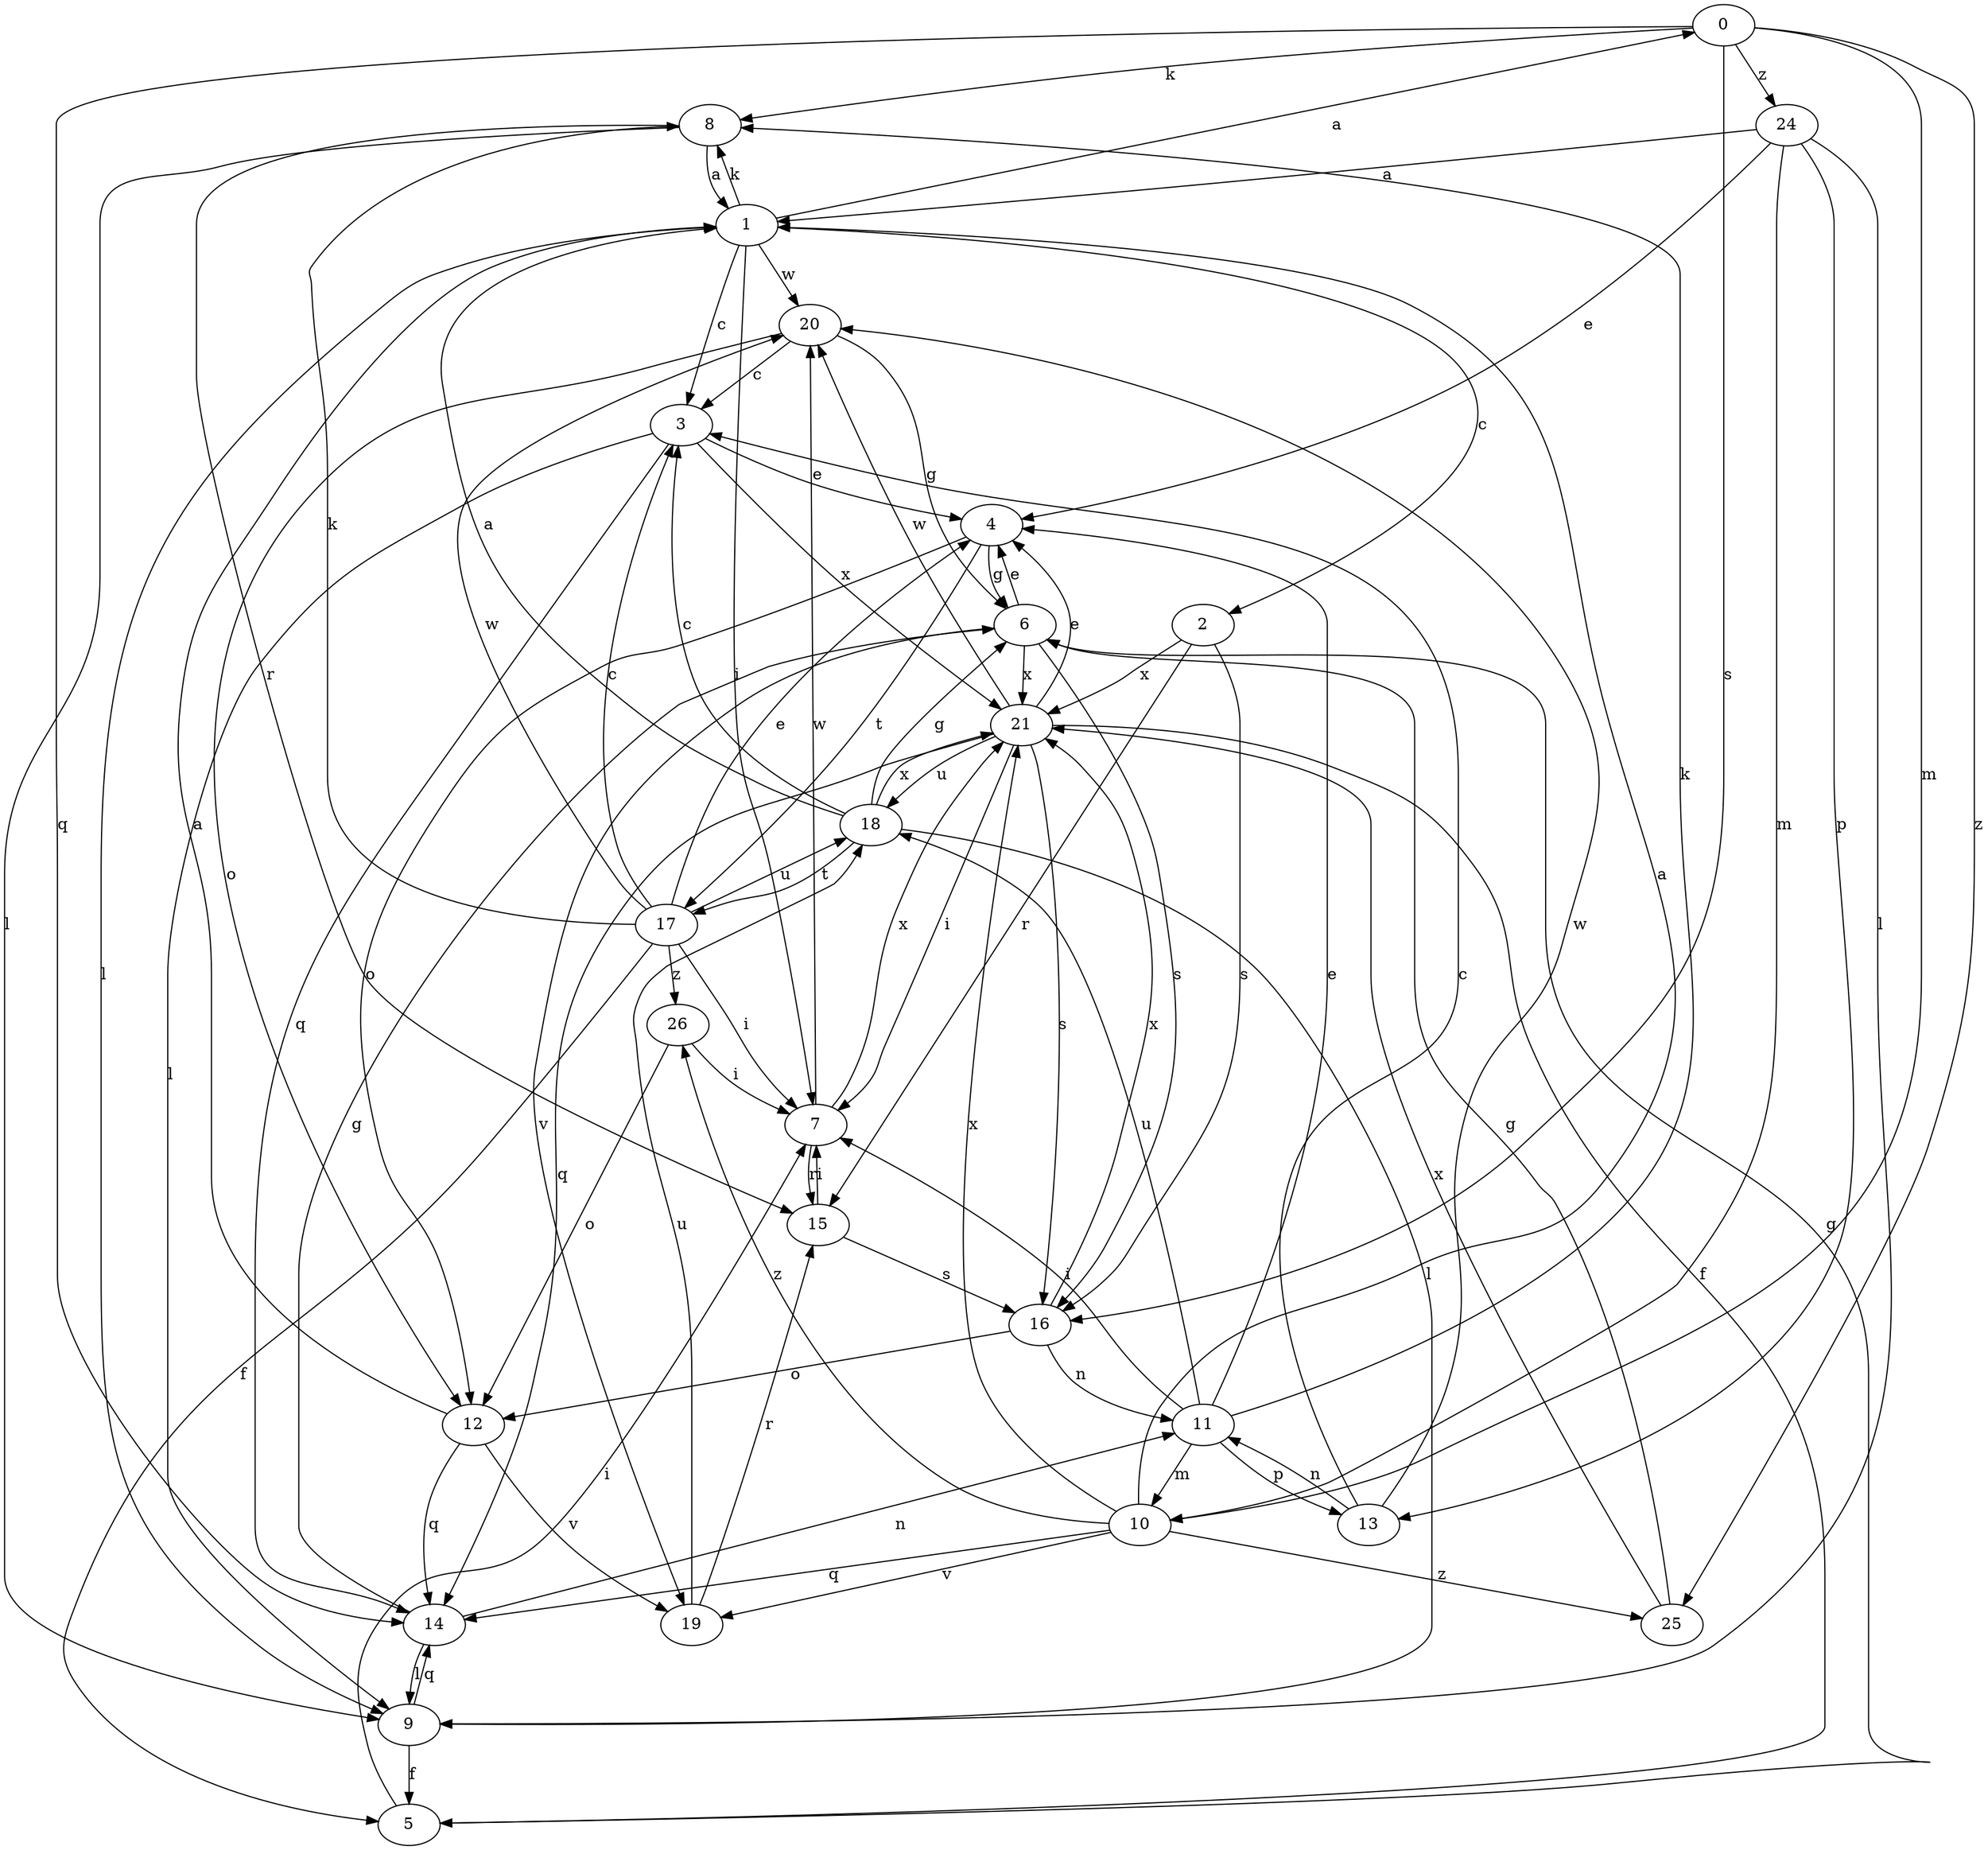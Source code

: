 strict digraph  {
0;
1;
2;
3;
4;
5;
6;
7;
8;
9;
10;
11;
12;
13;
14;
15;
16;
17;
18;
19;
20;
21;
24;
25;
26;
0 -> 8  [label=k];
0 -> 10  [label=m];
0 -> 14  [label=q];
0 -> 16  [label=s];
0 -> 24  [label=z];
0 -> 25  [label=z];
1 -> 0  [label=a];
1 -> 2  [label=c];
1 -> 3  [label=c];
1 -> 7  [label=i];
1 -> 8  [label=k];
1 -> 9  [label=l];
1 -> 20  [label=w];
2 -> 15  [label=r];
2 -> 16  [label=s];
2 -> 21  [label=x];
3 -> 4  [label=e];
3 -> 9  [label=l];
3 -> 14  [label=q];
3 -> 21  [label=x];
4 -> 6  [label=g];
4 -> 12  [label=o];
4 -> 17  [label=t];
5 -> 6  [label=g];
5 -> 7  [label=i];
6 -> 4  [label=e];
6 -> 16  [label=s];
6 -> 19  [label=v];
6 -> 21  [label=x];
7 -> 15  [label=r];
7 -> 20  [label=w];
7 -> 21  [label=x];
8 -> 1  [label=a];
8 -> 9  [label=l];
8 -> 15  [label=r];
9 -> 5  [label=f];
9 -> 14  [label=q];
10 -> 1  [label=a];
10 -> 14  [label=q];
10 -> 19  [label=v];
10 -> 21  [label=x];
10 -> 25  [label=z];
10 -> 26  [label=z];
11 -> 4  [label=e];
11 -> 7  [label=i];
11 -> 8  [label=k];
11 -> 10  [label=m];
11 -> 13  [label=p];
11 -> 18  [label=u];
12 -> 1  [label=a];
12 -> 14  [label=q];
12 -> 19  [label=v];
13 -> 3  [label=c];
13 -> 11  [label=n];
13 -> 20  [label=w];
14 -> 6  [label=g];
14 -> 9  [label=l];
14 -> 11  [label=n];
15 -> 7  [label=i];
15 -> 16  [label=s];
16 -> 11  [label=n];
16 -> 12  [label=o];
16 -> 21  [label=x];
17 -> 3  [label=c];
17 -> 4  [label=e];
17 -> 5  [label=f];
17 -> 7  [label=i];
17 -> 8  [label=k];
17 -> 18  [label=u];
17 -> 20  [label=w];
17 -> 26  [label=z];
18 -> 1  [label=a];
18 -> 3  [label=c];
18 -> 6  [label=g];
18 -> 9  [label=l];
18 -> 17  [label=t];
18 -> 21  [label=x];
19 -> 15  [label=r];
19 -> 18  [label=u];
20 -> 3  [label=c];
20 -> 6  [label=g];
20 -> 12  [label=o];
21 -> 4  [label=e];
21 -> 5  [label=f];
21 -> 7  [label=i];
21 -> 14  [label=q];
21 -> 16  [label=s];
21 -> 18  [label=u];
21 -> 20  [label=w];
24 -> 1  [label=a];
24 -> 4  [label=e];
24 -> 9  [label=l];
24 -> 10  [label=m];
24 -> 13  [label=p];
25 -> 6  [label=g];
25 -> 21  [label=x];
26 -> 7  [label=i];
26 -> 12  [label=o];
}
